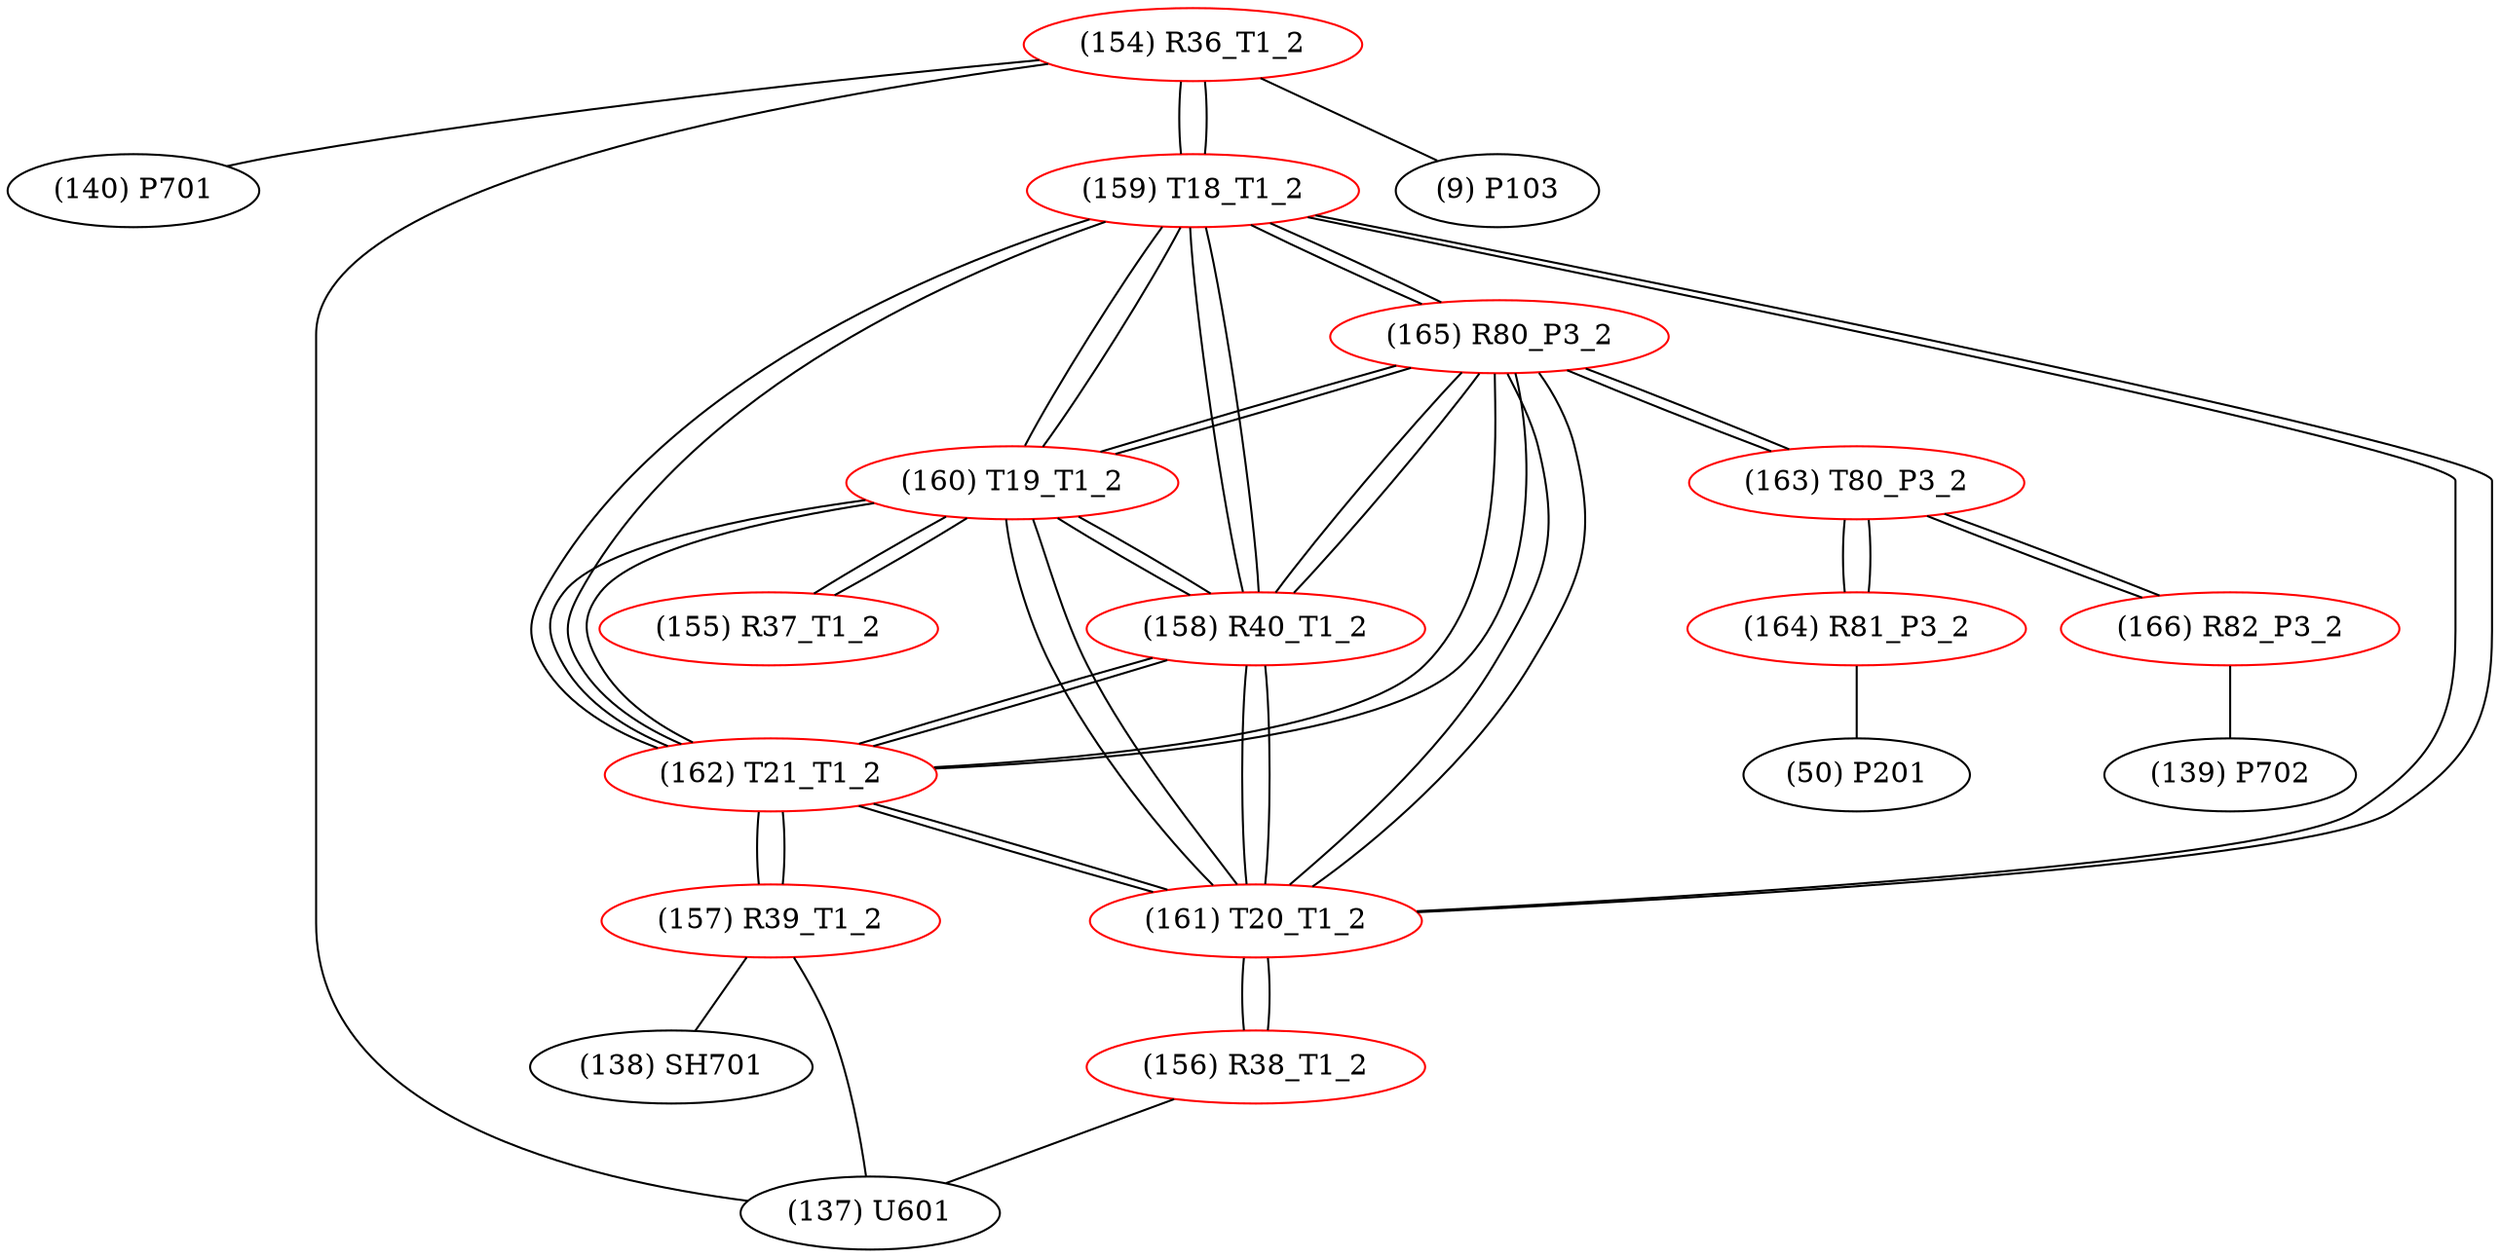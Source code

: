 graph {
	154 [label="(154) R36_T1_2" color=red]
	140 [label="(140) P701"]
	137 [label="(137) U601"]
	9 [label="(9) P103"]
	159 [label="(159) T18_T1_2"]
	155 [label="(155) R37_T1_2" color=red]
	160 [label="(160) T19_T1_2"]
	156 [label="(156) R38_T1_2" color=red]
	137 [label="(137) U601"]
	161 [label="(161) T20_T1_2"]
	157 [label="(157) R39_T1_2" color=red]
	137 [label="(137) U601"]
	138 [label="(138) SH701"]
	162 [label="(162) T21_T1_2"]
	158 [label="(158) R40_T1_2" color=red]
	165 [label="(165) R80_P3_2"]
	159 [label="(159) T18_T1_2"]
	162 [label="(162) T21_T1_2"]
	161 [label="(161) T20_T1_2"]
	160 [label="(160) T19_T1_2"]
	159 [label="(159) T18_T1_2" color=red]
	161 [label="(161) T20_T1_2"]
	160 [label="(160) T19_T1_2"]
	162 [label="(162) T21_T1_2"]
	154 [label="(154) R36_T1_2"]
	165 [label="(165) R80_P3_2"]
	158 [label="(158) R40_T1_2"]
	160 [label="(160) T19_T1_2" color=red]
	161 [label="(161) T20_T1_2"]
	159 [label="(159) T18_T1_2"]
	162 [label="(162) T21_T1_2"]
	155 [label="(155) R37_T1_2"]
	165 [label="(165) R80_P3_2"]
	158 [label="(158) R40_T1_2"]
	161 [label="(161) T20_T1_2" color=red]
	160 [label="(160) T19_T1_2"]
	159 [label="(159) T18_T1_2"]
	162 [label="(162) T21_T1_2"]
	156 [label="(156) R38_T1_2"]
	165 [label="(165) R80_P3_2"]
	158 [label="(158) R40_T1_2"]
	162 [label="(162) T21_T1_2" color=red]
	161 [label="(161) T20_T1_2"]
	160 [label="(160) T19_T1_2"]
	159 [label="(159) T18_T1_2"]
	157 [label="(157) R39_T1_2"]
	165 [label="(165) R80_P3_2"]
	158 [label="(158) R40_T1_2"]
	163 [label="(163) T80_P3_2" color=red]
	164 [label="(164) R81_P3_2"]
	166 [label="(166) R82_P3_2"]
	165 [label="(165) R80_P3_2"]
	164 [label="(164) R81_P3_2" color=red]
	50 [label="(50) P201"]
	163 [label="(163) T80_P3_2"]
	165 [label="(165) R80_P3_2" color=red]
	159 [label="(159) T18_T1_2"]
	162 [label="(162) T21_T1_2"]
	161 [label="(161) T20_T1_2"]
	160 [label="(160) T19_T1_2"]
	158 [label="(158) R40_T1_2"]
	163 [label="(163) T80_P3_2"]
	166 [label="(166) R82_P3_2" color=red]
	139 [label="(139) P702"]
	163 [label="(163) T80_P3_2"]
	154 -- 140
	154 -- 137
	154 -- 9
	154 -- 159
	155 -- 160
	156 -- 137
	156 -- 161
	157 -- 137
	157 -- 138
	157 -- 162
	158 -- 165
	158 -- 159
	158 -- 162
	158 -- 161
	158 -- 160
	159 -- 161
	159 -- 160
	159 -- 162
	159 -- 154
	159 -- 165
	159 -- 158
	160 -- 161
	160 -- 159
	160 -- 162
	160 -- 155
	160 -- 165
	160 -- 158
	161 -- 160
	161 -- 159
	161 -- 162
	161 -- 156
	161 -- 165
	161 -- 158
	162 -- 161
	162 -- 160
	162 -- 159
	162 -- 157
	162 -- 165
	162 -- 158
	163 -- 164
	163 -- 166
	163 -- 165
	164 -- 50
	164 -- 163
	165 -- 159
	165 -- 162
	165 -- 161
	165 -- 160
	165 -- 158
	165 -- 163
	166 -- 139
	166 -- 163
}